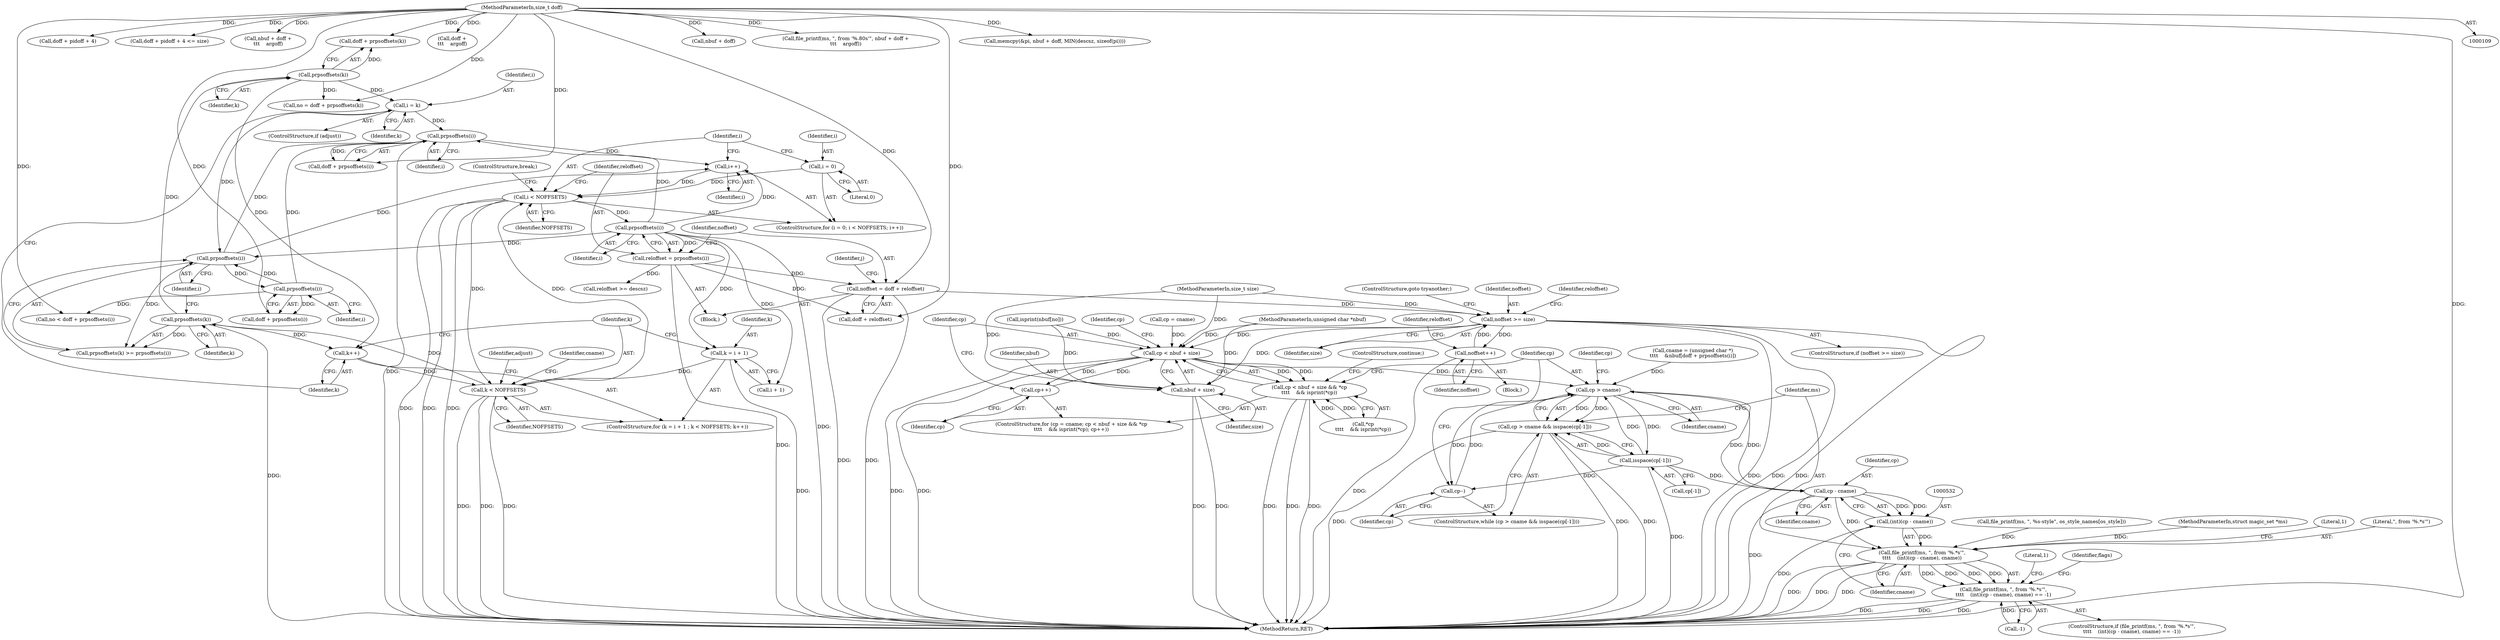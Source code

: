 digraph "0_file_2858eaf99f6cc5aae129bcbf1e24ad160240185f@integer" {
"1000373" [label="(Call,noffset = doff + reloffset)"];
"1000117" [label="(MethodParameterIn,size_t doff)"];
"1000368" [label="(Call,reloffset = prpsoffsets(i))"];
"1000370" [label="(Call,prpsoffsets(i))"];
"1000359" [label="(Call,i < NOFFSETS)"];
"1000356" [label="(Call,i = 0)"];
"1000362" [label="(Call,i++)"];
"1000493" [label="(Call,prpsoffsets(i))"];
"1000467" [label="(Call,prpsoffsets(i))"];
"1000453" [label="(Call,prpsoffsets(i))"];
"1000481" [label="(Call,i = k)"];
"1000461" [label="(Call,prpsoffsets(k))"];
"1000451" [label="(Call,prpsoffsets(k))"];
"1000438" [label="(Call,k < NOFFSETS)"];
"1000441" [label="(Call,k++)"];
"1000433" [label="(Call,k = i + 1)"];
"1000396" [label="(Call,noffset >= size)"];
"1000390" [label="(Call,noffset++)"];
"1000500" [label="(Call,cp < nbuf + size)"];
"1000499" [label="(Call,cp < nbuf + size && *cp\n\t\t\t\t    && isprint(*cp))"];
"1000511" [label="(Call,cp++)"];
"1000516" [label="(Call,cp > cname)"];
"1000515" [label="(Call,cp > cname && isspace(cp[-1]))"];
"1000519" [label="(Call,isspace(cp[-1]))"];
"1000524" [label="(Call,cp--)"];
"1000533" [label="(Call,cp - cname)"];
"1000531" [label="(Call,(int)(cp - cname))"];
"1000528" [label="(Call,file_printf(ms, \", from '%.*s'\",\n\t\t\t\t    (int)(cp - cname), cname))"];
"1000527" [label="(Call,file_printf(ms, \", from '%.*s'\",\n\t\t\t\t    (int)(cp - cname), cname) == -1)"];
"1000502" [label="(Call,nbuf + size)"];
"1000499" [label="(Call,cp < nbuf + size && *cp\n\t\t\t\t    && isprint(*cp))"];
"1000520" [label="(Call,cp[-1])"];
"1000327" [label="(Call,doff + pidoff + 4)"];
"1000540" [label="(Literal,1)"];
"1000450" [label="(Call,prpsoffsets(k) >= prpsoffsets(i))"];
"1000434" [label="(Identifier,k)"];
"1000362" [label="(Call,i++)"];
"1000479" [label="(ControlStructure,if (adjust))"];
"1000515" [label="(Call,cp > cname && isspace(cp[-1]))"];
"1000504" [label="(Identifier,size)"];
"1000402" [label="(Identifier,reloffset)"];
"1000507" [label="(Identifier,cp)"];
"1000398" [label="(Identifier,size)"];
"1000439" [label="(Identifier,k)"];
"1000512" [label="(Identifier,cp)"];
"1000326" [label="(Call,doff + pidoff + 4 <= size)"];
"1000117" [label="(MethodParameterIn,size_t doff)"];
"1000360" [label="(Identifier,i)"];
"1000462" [label="(Identifier,k)"];
"1000451" [label="(Call,prpsoffsets(k))"];
"1000361" [label="(Identifier,NOFFSETS)"];
"1000517" [label="(Identifier,cp)"];
"1000511" [label="(Call,cp++)"];
"1000496" [label="(Call,cp = cname)"];
"1000452" [label="(Identifier,k)"];
"1000493" [label="(Call,prpsoffsets(i))"];
"1000475" [label="(Call,isprint(nbuf[no]))"];
"1000442" [label="(Identifier,k)"];
"1000309" [label="(Call,nbuf + doff +\n\t\t\t    argoff)"];
"1000216" [label="(Call,file_printf(ms, \", %s-style\", os_style_names[os_style]))"];
"1000537" [label="(Call,-1)"];
"1000514" [label="(ControlStructure,while (cp > cname && isspace(cp[-1])))"];
"1000368" [label="(Call,reloffset = prpsoffsets(i))"];
"1000494" [label="(Identifier,i)"];
"1000438" [label="(Call,k < NOFFSETS)"];
"1000399" [label="(ControlStructure,goto tryanother;)"];
"1000119" [label="(MethodParameterIn,size_t size)"];
"1000531" [label="(Call,(int)(cp - cname))"];
"1000467" [label="(Call,prpsoffsets(i))"];
"1000375" [label="(Call,doff + reloffset)"];
"1000389" [label="(Block,)"];
"1000369" [label="(Identifier,reloffset)"];
"1000435" [label="(Call,i + 1)"];
"1000524" [label="(Call,cp--)"];
"1000501" [label="(Identifier,cp)"];
"1000525" [label="(Identifier,cp)"];
"1000110" [label="(MethodParameterIn,struct magic_set *ms)"];
"1000459" [label="(Call,doff + prpsoffsets(k))"];
"1000373" [label="(Call,noffset = doff + reloffset)"];
"1000481" [label="(Call,i = k)"];
"1000356" [label="(Call,i = 0)"];
"1000432" [label="(ControlStructure,for (k = i + 1 ; k < NOFFSETS; k++))"];
"1000521" [label="(Identifier,cp)"];
"1000513" [label="(ControlStructure,continue;)"];
"1000503" [label="(Identifier,nbuf)"];
"1000468" [label="(Identifier,i)"];
"1000358" [label="(Literal,0)"];
"1000518" [label="(Identifier,cname)"];
"1000536" [label="(Identifier,cname)"];
"1000533" [label="(Call,cp - cname)"];
"1000483" [label="(Identifier,k)"];
"1000447" [label="(Identifier,adjust)"];
"1000311" [label="(Call,doff +\n\t\t\t    argoff)"];
"1000519" [label="(Call,isspace(cp[-1]))"];
"1000485" [label="(Identifier,cname)"];
"1000502" [label="(Call,nbuf + size)"];
"1000538" [label="(Literal,1)"];
"1000111" [label="(MethodParameterIn,unsigned char *nbuf)"];
"1000548" [label="(ControlStructure,break;)"];
"1000401" [label="(Call,reloffset >= descsz)"];
"1000482" [label="(Identifier,i)"];
"1000551" [label="(MethodReturn,RET)"];
"1000454" [label="(Identifier,i)"];
"1000516" [label="(Call,cp > cname)"];
"1000457" [label="(Call,no = doff + prpsoffsets(k))"];
"1000395" [label="(ControlStructure,if (noffset >= size))"];
"1000528" [label="(Call,file_printf(ms, \", from '%.*s'\",\n\t\t\t\t    (int)(cp - cname), cname))"];
"1000530" [label="(Literal,\", from '%.*s'\")"];
"1000364" [label="(Block,)"];
"1000357" [label="(Identifier,i)"];
"1000393" [label="(Identifier,reloffset)"];
"1000529" [label="(Identifier,ms)"];
"1000370" [label="(Call,prpsoffsets(i))"];
"1000396" [label="(Call,noffset >= size)"];
"1000374" [label="(Identifier,noffset)"];
"1000371" [label="(Identifier,i)"];
"1000381" [label="(Identifier,j)"];
"1000461" [label="(Call,prpsoffsets(k))"];
"1000359" [label="(Call,i < NOFFSETS)"];
"1000463" [label="(Call,no < doff + prpsoffsets(i))"];
"1000453" [label="(Call,prpsoffsets(i))"];
"1000484" [label="(Call,cname = (unsigned char *)\n\t\t\t\t    &nbuf[doff + prpsoffsets(i)])"];
"1000500" [label="(Call,cp < nbuf + size)"];
"1000254" [label="(Call,nbuf + doff)"];
"1000526" [label="(ControlStructure,if (file_printf(ms, \", from '%.*s'\",\n\t\t\t\t    (int)(cp - cname), cname) == -1))"];
"1000433" [label="(Call,k = i + 1)"];
"1000535" [label="(Identifier,cname)"];
"1000441" [label="(Call,k++)"];
"1000306" [label="(Call,file_printf(ms, \", from '%.80s'\", nbuf + doff +\n\t\t\t    argoff))"];
"1000534" [label="(Identifier,cp)"];
"1000495" [label="(ControlStructure,for (cp = cname; cp < nbuf + size && *cp\n\t\t\t\t    && isprint(*cp); cp++))"];
"1000527" [label="(Call,file_printf(ms, \", from '%.*s'\",\n\t\t\t\t    (int)(cp - cname), cname) == -1)"];
"1000391" [label="(Identifier,noffset)"];
"1000355" [label="(ControlStructure,for (i = 0; i < NOFFSETS; i++))"];
"1000390" [label="(Call,noffset++)"];
"1000491" [label="(Call,doff + prpsoffsets(i))"];
"1000363" [label="(Identifier,i)"];
"1000440" [label="(Identifier,NOFFSETS)"];
"1000543" [label="(Identifier,flags)"];
"1000505" [label="(Call,*cp\n\t\t\t\t    && isprint(*cp))"];
"1000251" [label="(Call,memcpy(&pi, nbuf + doff, MIN(descsz, sizeof(pi))))"];
"1000397" [label="(Identifier,noffset)"];
"1000465" [label="(Call,doff + prpsoffsets(i))"];
"1000373" -> "1000364"  [label="AST: "];
"1000373" -> "1000375"  [label="CFG: "];
"1000374" -> "1000373"  [label="AST: "];
"1000375" -> "1000373"  [label="AST: "];
"1000381" -> "1000373"  [label="CFG: "];
"1000373" -> "1000551"  [label="DDG: "];
"1000373" -> "1000551"  [label="DDG: "];
"1000117" -> "1000373"  [label="DDG: "];
"1000368" -> "1000373"  [label="DDG: "];
"1000373" -> "1000396"  [label="DDG: "];
"1000117" -> "1000109"  [label="AST: "];
"1000117" -> "1000551"  [label="DDG: "];
"1000117" -> "1000251"  [label="DDG: "];
"1000117" -> "1000254"  [label="DDG: "];
"1000117" -> "1000306"  [label="DDG: "];
"1000117" -> "1000309"  [label="DDG: "];
"1000117" -> "1000311"  [label="DDG: "];
"1000117" -> "1000326"  [label="DDG: "];
"1000117" -> "1000327"  [label="DDG: "];
"1000117" -> "1000375"  [label="DDG: "];
"1000117" -> "1000457"  [label="DDG: "];
"1000117" -> "1000459"  [label="DDG: "];
"1000117" -> "1000463"  [label="DDG: "];
"1000117" -> "1000465"  [label="DDG: "];
"1000117" -> "1000491"  [label="DDG: "];
"1000368" -> "1000364"  [label="AST: "];
"1000368" -> "1000370"  [label="CFG: "];
"1000369" -> "1000368"  [label="AST: "];
"1000370" -> "1000368"  [label="AST: "];
"1000374" -> "1000368"  [label="CFG: "];
"1000368" -> "1000551"  [label="DDG: "];
"1000370" -> "1000368"  [label="DDG: "];
"1000368" -> "1000375"  [label="DDG: "];
"1000368" -> "1000401"  [label="DDG: "];
"1000370" -> "1000371"  [label="CFG: "];
"1000371" -> "1000370"  [label="AST: "];
"1000370" -> "1000551"  [label="DDG: "];
"1000370" -> "1000362"  [label="DDG: "];
"1000359" -> "1000370"  [label="DDG: "];
"1000370" -> "1000433"  [label="DDG: "];
"1000370" -> "1000435"  [label="DDG: "];
"1000370" -> "1000453"  [label="DDG: "];
"1000370" -> "1000493"  [label="DDG: "];
"1000359" -> "1000355"  [label="AST: "];
"1000359" -> "1000361"  [label="CFG: "];
"1000360" -> "1000359"  [label="AST: "];
"1000361" -> "1000359"  [label="AST: "];
"1000369" -> "1000359"  [label="CFG: "];
"1000548" -> "1000359"  [label="CFG: "];
"1000359" -> "1000551"  [label="DDG: "];
"1000359" -> "1000551"  [label="DDG: "];
"1000359" -> "1000551"  [label="DDG: "];
"1000356" -> "1000359"  [label="DDG: "];
"1000362" -> "1000359"  [label="DDG: "];
"1000438" -> "1000359"  [label="DDG: "];
"1000359" -> "1000438"  [label="DDG: "];
"1000356" -> "1000355"  [label="AST: "];
"1000356" -> "1000358"  [label="CFG: "];
"1000357" -> "1000356"  [label="AST: "];
"1000358" -> "1000356"  [label="AST: "];
"1000360" -> "1000356"  [label="CFG: "];
"1000362" -> "1000355"  [label="AST: "];
"1000362" -> "1000363"  [label="CFG: "];
"1000363" -> "1000362"  [label="AST: "];
"1000360" -> "1000362"  [label="CFG: "];
"1000493" -> "1000362"  [label="DDG: "];
"1000453" -> "1000362"  [label="DDG: "];
"1000493" -> "1000491"  [label="AST: "];
"1000493" -> "1000494"  [label="CFG: "];
"1000494" -> "1000493"  [label="AST: "];
"1000491" -> "1000493"  [label="CFG: "];
"1000493" -> "1000551"  [label="DDG: "];
"1000493" -> "1000491"  [label="DDG: "];
"1000467" -> "1000493"  [label="DDG: "];
"1000453" -> "1000493"  [label="DDG: "];
"1000481" -> "1000493"  [label="DDG: "];
"1000467" -> "1000465"  [label="AST: "];
"1000467" -> "1000468"  [label="CFG: "];
"1000468" -> "1000467"  [label="AST: "];
"1000465" -> "1000467"  [label="CFG: "];
"1000467" -> "1000453"  [label="DDG: "];
"1000467" -> "1000463"  [label="DDG: "];
"1000467" -> "1000465"  [label="DDG: "];
"1000453" -> "1000467"  [label="DDG: "];
"1000453" -> "1000450"  [label="AST: "];
"1000453" -> "1000454"  [label="CFG: "];
"1000454" -> "1000453"  [label="AST: "];
"1000450" -> "1000453"  [label="CFG: "];
"1000453" -> "1000450"  [label="DDG: "];
"1000481" -> "1000453"  [label="DDG: "];
"1000481" -> "1000479"  [label="AST: "];
"1000481" -> "1000483"  [label="CFG: "];
"1000482" -> "1000481"  [label="AST: "];
"1000483" -> "1000481"  [label="AST: "];
"1000442" -> "1000481"  [label="CFG: "];
"1000461" -> "1000481"  [label="DDG: "];
"1000461" -> "1000459"  [label="AST: "];
"1000461" -> "1000462"  [label="CFG: "];
"1000462" -> "1000461"  [label="AST: "];
"1000459" -> "1000461"  [label="CFG: "];
"1000461" -> "1000441"  [label="DDG: "];
"1000461" -> "1000457"  [label="DDG: "];
"1000461" -> "1000459"  [label="DDG: "];
"1000451" -> "1000461"  [label="DDG: "];
"1000451" -> "1000450"  [label="AST: "];
"1000451" -> "1000452"  [label="CFG: "];
"1000452" -> "1000451"  [label="AST: "];
"1000454" -> "1000451"  [label="CFG: "];
"1000451" -> "1000551"  [label="DDG: "];
"1000451" -> "1000441"  [label="DDG: "];
"1000451" -> "1000450"  [label="DDG: "];
"1000438" -> "1000451"  [label="DDG: "];
"1000438" -> "1000432"  [label="AST: "];
"1000438" -> "1000440"  [label="CFG: "];
"1000439" -> "1000438"  [label="AST: "];
"1000440" -> "1000438"  [label="AST: "];
"1000447" -> "1000438"  [label="CFG: "];
"1000485" -> "1000438"  [label="CFG: "];
"1000438" -> "1000551"  [label="DDG: "];
"1000438" -> "1000551"  [label="DDG: "];
"1000438" -> "1000551"  [label="DDG: "];
"1000441" -> "1000438"  [label="DDG: "];
"1000433" -> "1000438"  [label="DDG: "];
"1000441" -> "1000432"  [label="AST: "];
"1000441" -> "1000442"  [label="CFG: "];
"1000442" -> "1000441"  [label="AST: "];
"1000439" -> "1000441"  [label="CFG: "];
"1000433" -> "1000432"  [label="AST: "];
"1000433" -> "1000435"  [label="CFG: "];
"1000434" -> "1000433"  [label="AST: "];
"1000435" -> "1000433"  [label="AST: "];
"1000439" -> "1000433"  [label="CFG: "];
"1000433" -> "1000551"  [label="DDG: "];
"1000396" -> "1000395"  [label="AST: "];
"1000396" -> "1000398"  [label="CFG: "];
"1000397" -> "1000396"  [label="AST: "];
"1000398" -> "1000396"  [label="AST: "];
"1000399" -> "1000396"  [label="CFG: "];
"1000402" -> "1000396"  [label="CFG: "];
"1000396" -> "1000551"  [label="DDG: "];
"1000396" -> "1000551"  [label="DDG: "];
"1000396" -> "1000551"  [label="DDG: "];
"1000396" -> "1000390"  [label="DDG: "];
"1000390" -> "1000396"  [label="DDG: "];
"1000119" -> "1000396"  [label="DDG: "];
"1000396" -> "1000500"  [label="DDG: "];
"1000396" -> "1000502"  [label="DDG: "];
"1000390" -> "1000389"  [label="AST: "];
"1000390" -> "1000391"  [label="CFG: "];
"1000391" -> "1000390"  [label="AST: "];
"1000393" -> "1000390"  [label="CFG: "];
"1000390" -> "1000551"  [label="DDG: "];
"1000500" -> "1000499"  [label="AST: "];
"1000500" -> "1000502"  [label="CFG: "];
"1000501" -> "1000500"  [label="AST: "];
"1000502" -> "1000500"  [label="AST: "];
"1000507" -> "1000500"  [label="CFG: "];
"1000499" -> "1000500"  [label="CFG: "];
"1000500" -> "1000551"  [label="DDG: "];
"1000500" -> "1000551"  [label="DDG: "];
"1000500" -> "1000499"  [label="DDG: "];
"1000500" -> "1000499"  [label="DDG: "];
"1000496" -> "1000500"  [label="DDG: "];
"1000511" -> "1000500"  [label="DDG: "];
"1000475" -> "1000500"  [label="DDG: "];
"1000111" -> "1000500"  [label="DDG: "];
"1000119" -> "1000500"  [label="DDG: "];
"1000500" -> "1000511"  [label="DDG: "];
"1000500" -> "1000516"  [label="DDG: "];
"1000499" -> "1000495"  [label="AST: "];
"1000499" -> "1000505"  [label="CFG: "];
"1000505" -> "1000499"  [label="AST: "];
"1000513" -> "1000499"  [label="CFG: "];
"1000517" -> "1000499"  [label="CFG: "];
"1000499" -> "1000551"  [label="DDG: "];
"1000499" -> "1000551"  [label="DDG: "];
"1000499" -> "1000551"  [label="DDG: "];
"1000505" -> "1000499"  [label="DDG: "];
"1000505" -> "1000499"  [label="DDG: "];
"1000511" -> "1000495"  [label="AST: "];
"1000511" -> "1000512"  [label="CFG: "];
"1000512" -> "1000511"  [label="AST: "];
"1000501" -> "1000511"  [label="CFG: "];
"1000516" -> "1000515"  [label="AST: "];
"1000516" -> "1000518"  [label="CFG: "];
"1000517" -> "1000516"  [label="AST: "];
"1000518" -> "1000516"  [label="AST: "];
"1000521" -> "1000516"  [label="CFG: "];
"1000515" -> "1000516"  [label="CFG: "];
"1000516" -> "1000515"  [label="DDG: "];
"1000516" -> "1000515"  [label="DDG: "];
"1000524" -> "1000516"  [label="DDG: "];
"1000519" -> "1000516"  [label="DDG: "];
"1000484" -> "1000516"  [label="DDG: "];
"1000516" -> "1000519"  [label="DDG: "];
"1000516" -> "1000524"  [label="DDG: "];
"1000516" -> "1000533"  [label="DDG: "];
"1000516" -> "1000533"  [label="DDG: "];
"1000515" -> "1000514"  [label="AST: "];
"1000515" -> "1000519"  [label="CFG: "];
"1000519" -> "1000515"  [label="AST: "];
"1000525" -> "1000515"  [label="CFG: "];
"1000529" -> "1000515"  [label="CFG: "];
"1000515" -> "1000551"  [label="DDG: "];
"1000515" -> "1000551"  [label="DDG: "];
"1000515" -> "1000551"  [label="DDG: "];
"1000519" -> "1000515"  [label="DDG: "];
"1000519" -> "1000520"  [label="CFG: "];
"1000520" -> "1000519"  [label="AST: "];
"1000519" -> "1000551"  [label="DDG: "];
"1000519" -> "1000524"  [label="DDG: "];
"1000519" -> "1000533"  [label="DDG: "];
"1000524" -> "1000514"  [label="AST: "];
"1000524" -> "1000525"  [label="CFG: "];
"1000525" -> "1000524"  [label="AST: "];
"1000517" -> "1000524"  [label="CFG: "];
"1000533" -> "1000531"  [label="AST: "];
"1000533" -> "1000535"  [label="CFG: "];
"1000534" -> "1000533"  [label="AST: "];
"1000535" -> "1000533"  [label="AST: "];
"1000531" -> "1000533"  [label="CFG: "];
"1000533" -> "1000551"  [label="DDG: "];
"1000533" -> "1000531"  [label="DDG: "];
"1000533" -> "1000531"  [label="DDG: "];
"1000533" -> "1000528"  [label="DDG: "];
"1000531" -> "1000528"  [label="AST: "];
"1000532" -> "1000531"  [label="AST: "];
"1000536" -> "1000531"  [label="CFG: "];
"1000531" -> "1000551"  [label="DDG: "];
"1000531" -> "1000528"  [label="DDG: "];
"1000528" -> "1000527"  [label="AST: "];
"1000528" -> "1000536"  [label="CFG: "];
"1000529" -> "1000528"  [label="AST: "];
"1000530" -> "1000528"  [label="AST: "];
"1000536" -> "1000528"  [label="AST: "];
"1000538" -> "1000528"  [label="CFG: "];
"1000528" -> "1000551"  [label="DDG: "];
"1000528" -> "1000551"  [label="DDG: "];
"1000528" -> "1000551"  [label="DDG: "];
"1000528" -> "1000527"  [label="DDG: "];
"1000528" -> "1000527"  [label="DDG: "];
"1000528" -> "1000527"  [label="DDG: "];
"1000528" -> "1000527"  [label="DDG: "];
"1000216" -> "1000528"  [label="DDG: "];
"1000110" -> "1000528"  [label="DDG: "];
"1000527" -> "1000526"  [label="AST: "];
"1000527" -> "1000537"  [label="CFG: "];
"1000537" -> "1000527"  [label="AST: "];
"1000540" -> "1000527"  [label="CFG: "];
"1000543" -> "1000527"  [label="CFG: "];
"1000527" -> "1000551"  [label="DDG: "];
"1000527" -> "1000551"  [label="DDG: "];
"1000527" -> "1000551"  [label="DDG: "];
"1000537" -> "1000527"  [label="DDG: "];
"1000502" -> "1000504"  [label="CFG: "];
"1000503" -> "1000502"  [label="AST: "];
"1000504" -> "1000502"  [label="AST: "];
"1000502" -> "1000551"  [label="DDG: "];
"1000502" -> "1000551"  [label="DDG: "];
"1000475" -> "1000502"  [label="DDG: "];
"1000111" -> "1000502"  [label="DDG: "];
"1000119" -> "1000502"  [label="DDG: "];
}
